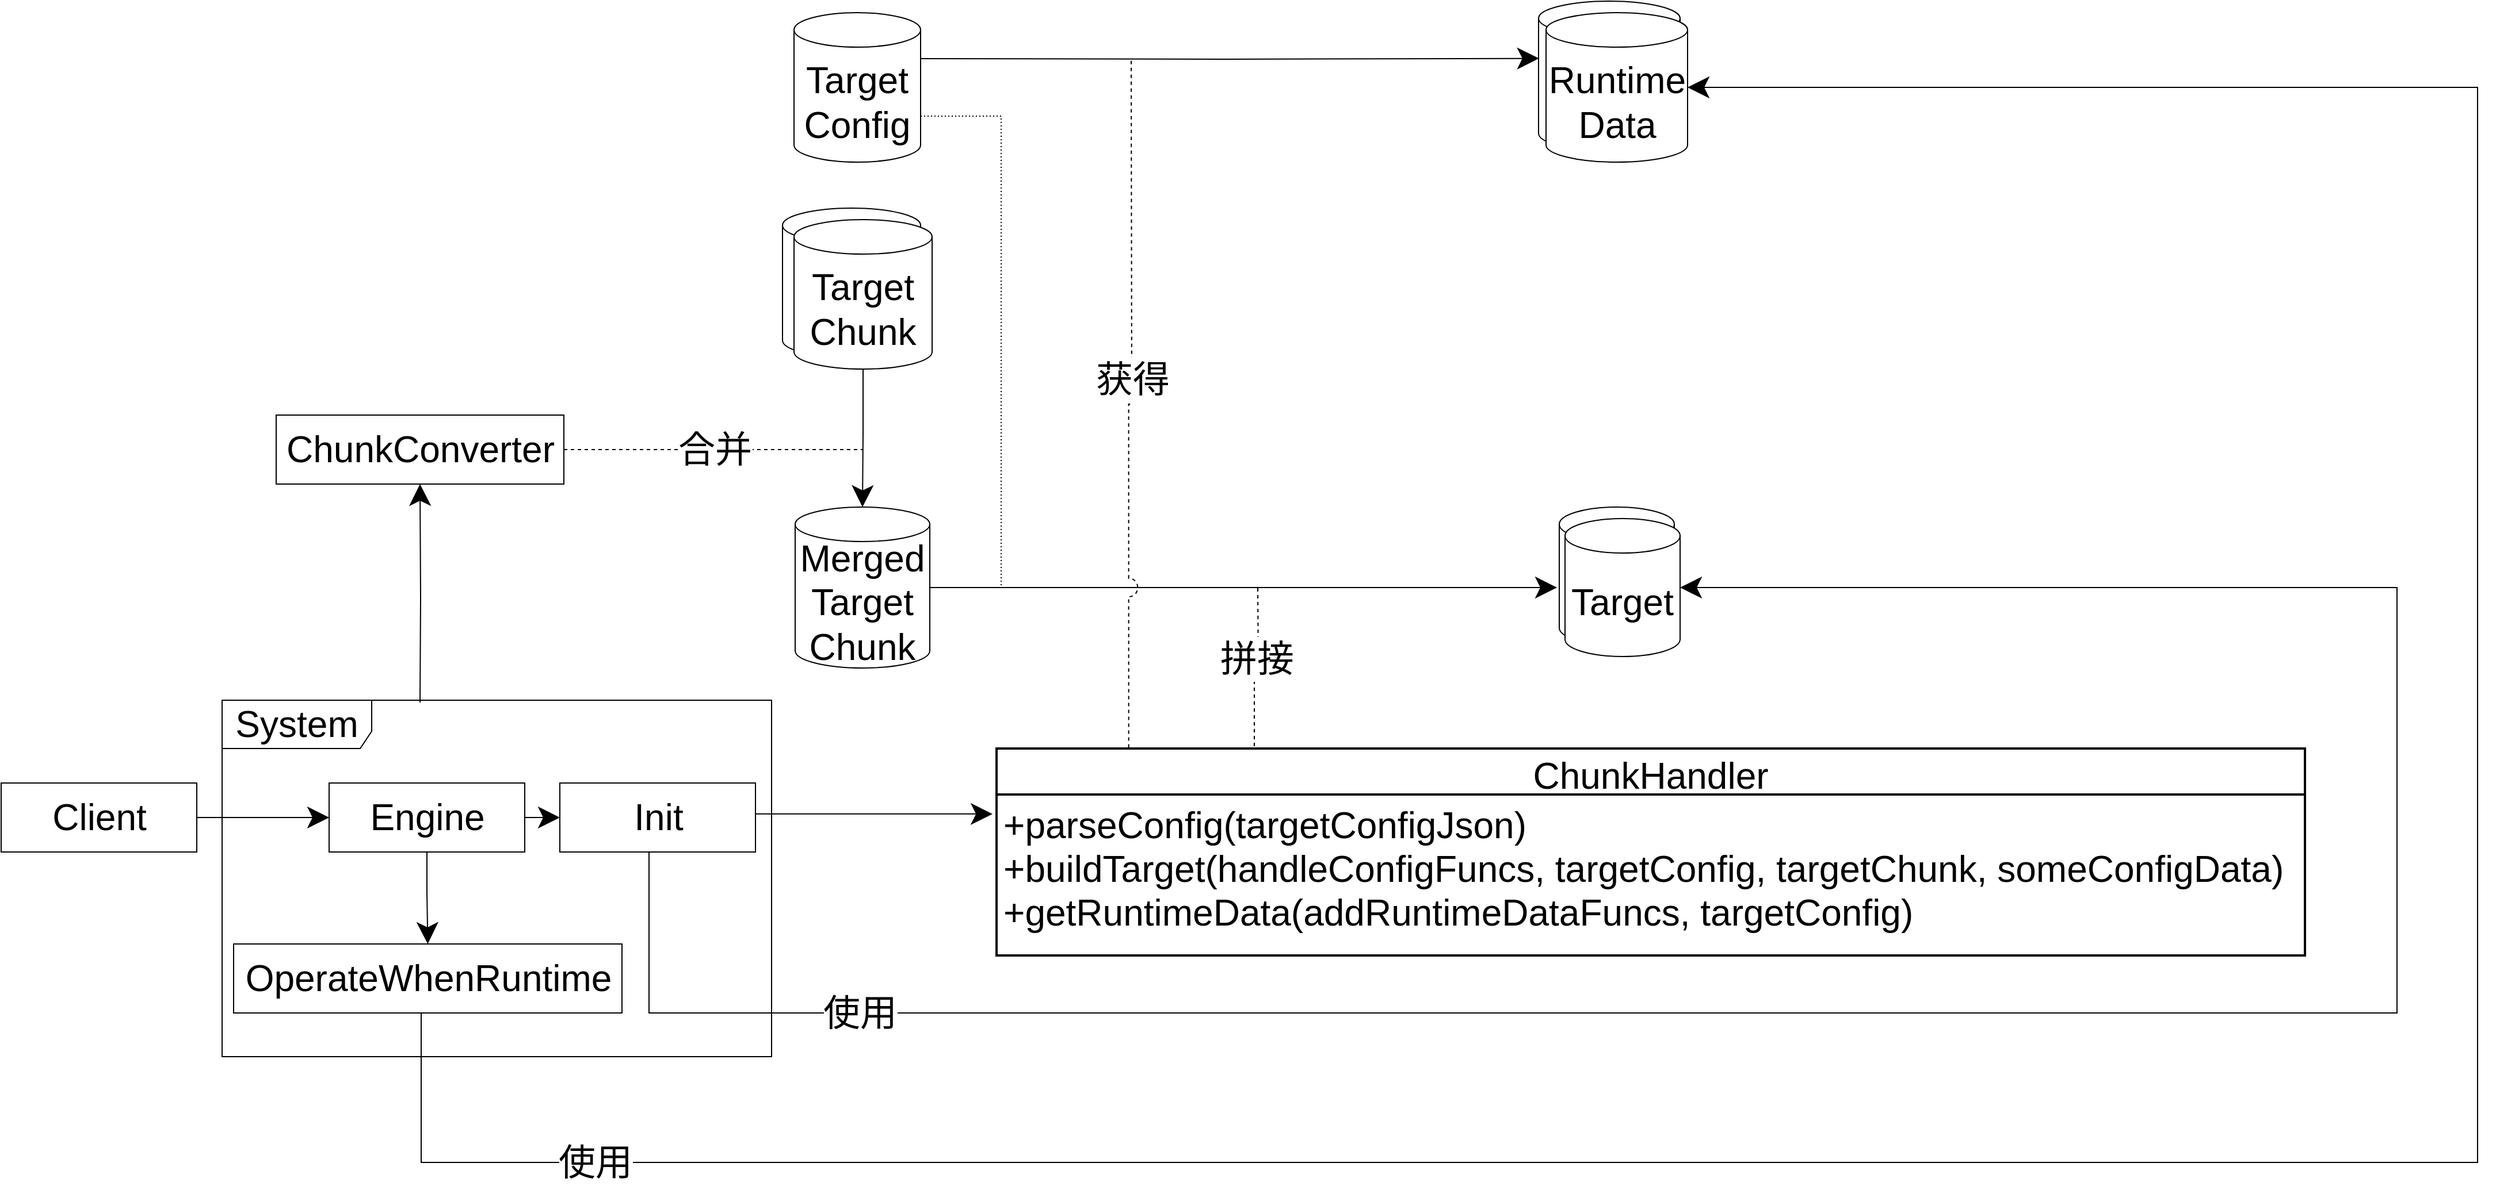 <mxfile version="14.6.13" type="device"><diagram id="smxkf3WdtkahfNl1DTkC" name="第 1 页"><mxGraphModel dx="1301" dy="2171" grid="1" gridSize="10" guides="1" tooltips="1" connect="1" arrows="1" fold="1" page="1" pageScale="1" pageWidth="827" pageHeight="1169" math="0" shadow="0"><root><mxCell id="0"/><mxCell id="1" parent="0"/><mxCell id="j_ABhK45ZAO16KS0vzi4-1" value="&lt;font&gt;&lt;span style=&quot;font-size: 32px&quot;&gt;&lt;br&gt;&lt;/span&gt;&lt;/font&gt;" style="shape=cylinder3;whiteSpace=wrap;html=1;boundedLbl=1;backgroundOutline=1;size=15;" vertex="1" parent="1"><mxGeometry x="1724" y="-50" width="123" height="130" as="geometry"/></mxCell><mxCell id="nI9HO5emVOZ3z6FylGHY-1" value="&lt;font style=&quot;font-size: 32px&quot;&gt;Target&lt;br&gt;&lt;/font&gt;" style="shape=cylinder3;whiteSpace=wrap;html=1;boundedLbl=1;backgroundOutline=1;size=15;" parent="1" vertex="1"><mxGeometry x="1742" y="390" width="100" height="120" as="geometry"/></mxCell><mxCell id="ykQTxB14VH6ChyCrKVpr-23" value="ChunkHandler" style="swimlane;childLayout=stackLayout;horizontal=1;startSize=40;horizontalStack=0;rounded=0;fontSize=32;fontStyle=0;strokeWidth=2;resizeParent=0;resizeLast=1;shadow=0;dashed=0;align=center;" parent="1" vertex="1"><mxGeometry x="1253" y="600" width="1137" height="180" as="geometry"/></mxCell><mxCell id="ykQTxB14VH6ChyCrKVpr-24" value="+parseConfig(targetConfigJson)&#10;+buildTarget(handleConfigFuncs, targetConfig, targetChunk, someConfigData)&#10;+getRuntimeData(addRuntimeDataFuncs, targetConfig)" style="align=left;strokeColor=none;fillColor=none;spacingLeft=4;fontSize=32;verticalAlign=top;resizable=0;rotatable=0;part=1;" parent="ykQTxB14VH6ChyCrKVpr-23" vertex="1"><mxGeometry y="40" width="1137" height="140" as="geometry"/></mxCell><mxCell id="ykQTxB14VH6ChyCrKVpr-95" value="&lt;font style=&quot;font-size: 32px&quot;&gt;System&lt;/font&gt;" style="shape=umlFrame;whiteSpace=wrap;html=1;width=130;height=42;fontSize=32;" parent="1" vertex="1"><mxGeometry x="580" y="558" width="477.5" height="310" as="geometry"/></mxCell><mxCell id="ykQTxB14VH6ChyCrKVpr-53" value="" style="shape=cylinder3;whiteSpace=wrap;html=1;boundedLbl=1;backgroundOutline=1;size=15;" parent="1" vertex="1"><mxGeometry x="1067" y="130" width="120" height="130" as="geometry"/></mxCell><mxCell id="ykQTxB14VH6ChyCrKVpr-1" value="" style="edgeStyle=orthogonalEdgeStyle;rounded=0;orthogonalLoop=1;jettySize=auto;html=1;startSize=16;endSize=16;entryX=0;entryY=0.5;entryDx=0;entryDy=0;" parent="1" source="ykQTxB14VH6ChyCrKVpr-2" target="ykQTxB14VH6ChyCrKVpr-92" edge="1"><mxGeometry relative="1" as="geometry"><mxPoint x="603" y="654.92" as="targetPoint"/></mxGeometry></mxCell><mxCell id="ykQTxB14VH6ChyCrKVpr-2" value="Client" style="html=1;fontSize=32;" parent="1" vertex="1"><mxGeometry x="388" y="630.0" width="170" height="60" as="geometry"/></mxCell><mxCell id="ykQTxB14VH6ChyCrKVpr-45" style="edgeStyle=orthogonalEdgeStyle;rounded=0;orthogonalLoop=1;jettySize=auto;html=1;endArrow=classic;endFill=1;startSize=16;endSize=16;entryX=0.003;entryY=0.383;entryDx=0;entryDy=0;entryPerimeter=0;" parent="1" edge="1" target="j_ABhK45ZAO16KS0vzi4-1"><mxGeometry relative="1" as="geometry"><mxPoint x="1187" as="sourcePoint"/><mxPoint x="1720" as="targetPoint"/></mxGeometry></mxCell><mxCell id="ykQTxB14VH6ChyCrKVpr-48" style="edgeStyle=orthogonalEdgeStyle;rounded=0;orthogonalLoop=1;jettySize=auto;html=1;entryX=1;entryY=0.5;entryDx=0;entryDy=0;entryPerimeter=0;endArrow=none;endFill=0;startSize=16;endSize=16;exitX=1;exitY=0;exitDx=0;exitDy=90;exitPerimeter=0;dashed=1;dashPattern=1 2;" parent="1" source="ykQTxB14VH6ChyCrKVpr-5" target="ykQTxB14VH6ChyCrKVpr-18" edge="1"><mxGeometry relative="1" as="geometry"><Array as="points"><mxPoint x="1257" y="50"/><mxPoint x="1257" y="460"/></Array></mxGeometry></mxCell><mxCell id="ykQTxB14VH6ChyCrKVpr-5" value="&lt;font&gt;&lt;span style=&quot;font-size: 32px&quot;&gt;Target Config&lt;/span&gt;&lt;/font&gt;" style="shape=cylinder3;whiteSpace=wrap;html=1;boundedLbl=1;backgroundOutline=1;size=15;" parent="1" vertex="1"><mxGeometry x="1077" y="-40" width="110" height="130" as="geometry"/></mxCell><mxCell id="ykQTxB14VH6ChyCrKVpr-12" style="edgeStyle=orthogonalEdgeStyle;rounded=0;orthogonalLoop=1;jettySize=auto;html=1;entryX=0.5;entryY=1;entryDx=0;entryDy=0;endSize=16;startSize=16;" parent="1" target="ykQTxB14VH6ChyCrKVpr-11" edge="1"><mxGeometry relative="1" as="geometry"><mxPoint x="752" y="560" as="sourcePoint"/></mxGeometry></mxCell><mxCell id="ykQTxB14VH6ChyCrKVpr-55" style="edgeStyle=orthogonalEdgeStyle;rounded=0;jumpStyle=arc;jumpSize=22;orthogonalLoop=1;jettySize=auto;html=1;entryX=1;entryY=0.5;entryDx=0;entryDy=0;entryPerimeter=0;endArrow=classic;endFill=1;startSize=16;endSize=16;exitX=0.5;exitY=1;exitDx=0;exitDy=0;" parent="1" source="ykQTxB14VH6ChyCrKVpr-94" target="ykQTxB14VH6ChyCrKVpr-44" edge="1"><mxGeometry relative="1" as="geometry"><mxPoint x="818" y="800" as="sourcePoint"/><Array as="points"><mxPoint x="753" y="960"/><mxPoint x="2540" y="960"/><mxPoint x="2540" y="25"/></Array></mxGeometry></mxCell><mxCell id="ykQTxB14VH6ChyCrKVpr-57" value="&lt;font style=&quot;font-size: 32px&quot;&gt;使用&lt;/font&gt;" style="edgeLabel;html=1;align=center;verticalAlign=middle;resizable=0;points=[];" parent="ykQTxB14VH6ChyCrKVpr-55" vertex="1" connectable="0"><mxGeometry x="-0.69" y="2" relative="1" as="geometry"><mxPoint x="-263" y="2" as="offset"/></mxGeometry></mxCell><mxCell id="ykQTxB14VH6ChyCrKVpr-56" style="edgeStyle=orthogonalEdgeStyle;rounded=0;jumpStyle=arc;jumpSize=22;orthogonalLoop=1;jettySize=auto;html=1;entryX=1;entryY=0.5;entryDx=0;entryDy=0;entryPerimeter=0;endArrow=classic;endFill=1;startSize=16;endSize=16;exitX=0.5;exitY=1;exitDx=0;exitDy=0;" parent="1" source="ykQTxB14VH6ChyCrKVpr-93" target="ykQTxB14VH6ChyCrKVpr-40" edge="1"><mxGeometry relative="1" as="geometry"><mxPoint x="710.5" y="800" as="sourcePoint"/><Array as="points"><mxPoint x="951" y="830"/><mxPoint x="2470" y="830"/><mxPoint x="2470" y="460"/></Array></mxGeometry></mxCell><mxCell id="ykQTxB14VH6ChyCrKVpr-32" style="edgeStyle=orthogonalEdgeStyle;rounded=0;orthogonalLoop=1;jettySize=auto;html=1;startSize=16;endSize=16;endArrow=none;endFill=0;dashed=1;" parent="1" source="ykQTxB14VH6ChyCrKVpr-11" edge="1"><mxGeometry relative="1" as="geometry"><mxPoint x="1137" y="340" as="targetPoint"/></mxGeometry></mxCell><mxCell id="ykQTxB14VH6ChyCrKVpr-33" value="&lt;span style=&quot;font-size: 32px&quot;&gt;合并&lt;/span&gt;" style="edgeLabel;html=1;align=center;verticalAlign=middle;resizable=0;points=[];" parent="ykQTxB14VH6ChyCrKVpr-32" vertex="1" connectable="0"><mxGeometry x="0.004" y="1" relative="1" as="geometry"><mxPoint as="offset"/></mxGeometry></mxCell><mxCell id="ykQTxB14VH6ChyCrKVpr-11" value="ChunkConverter" style="html=1;fontSize=32;" parent="1" vertex="1"><mxGeometry x="627" y="310" width="250" height="60" as="geometry"/></mxCell><mxCell id="ykQTxB14VH6ChyCrKVpr-31" style="edgeStyle=orthogonalEdgeStyle;rounded=0;orthogonalLoop=1;jettySize=auto;html=1;entryX=0.5;entryY=0;entryDx=0;entryDy=0;entryPerimeter=0;startSize=16;endSize=16;" parent="1" source="ykQTxB14VH6ChyCrKVpr-13" target="ykQTxB14VH6ChyCrKVpr-18" edge="1"><mxGeometry relative="1" as="geometry"/></mxCell><mxCell id="ykQTxB14VH6ChyCrKVpr-13" value="&lt;font style=&quot;font-size: 32px&quot;&gt;Target Chunk&lt;/font&gt;" style="shape=cylinder3;whiteSpace=wrap;html=1;boundedLbl=1;backgroundOutline=1;size=15;" parent="1" vertex="1"><mxGeometry x="1077" y="140" width="120" height="130" as="geometry"/></mxCell><mxCell id="ykQTxB14VH6ChyCrKVpr-41" style="edgeStyle=orthogonalEdgeStyle;rounded=0;orthogonalLoop=1;jettySize=auto;html=1;endArrow=classic;endFill=1;startSize=16;endSize=16;" parent="1" source="ykQTxB14VH6ChyCrKVpr-18" edge="1"><mxGeometry relative="1" as="geometry"><mxPoint x="1740" y="460" as="targetPoint"/></mxGeometry></mxCell><mxCell id="ykQTxB14VH6ChyCrKVpr-18" value="&lt;font style=&quot;font-size: 32px&quot;&gt;Merged Target&lt;br&gt;Chunk&lt;br&gt;&lt;/font&gt;" style="shape=cylinder3;whiteSpace=wrap;html=1;boundedLbl=1;backgroundOutline=1;size=15;" parent="1" vertex="1"><mxGeometry x="1078" y="390" width="117" height="140" as="geometry"/></mxCell><mxCell id="ykQTxB14VH6ChyCrKVpr-49" style="edgeStyle=orthogonalEdgeStyle;rounded=0;orthogonalLoop=1;jettySize=auto;html=1;endArrow=none;endFill=0;startSize=16;endSize=16;exitX=0.101;exitY=-0.004;exitDx=0;exitDy=0;exitPerimeter=0;dashed=1;jumpStyle=arc;jumpSize=16;" parent="1" source="ykQTxB14VH6ChyCrKVpr-23" edge="1"><mxGeometry relative="1" as="geometry"><mxPoint x="1370" as="targetPoint"/></mxGeometry></mxCell><mxCell id="ykQTxB14VH6ChyCrKVpr-51" value="&lt;font style=&quot;font-size: 32px&quot;&gt;获得&lt;/font&gt;" style="edgeLabel;html=1;align=center;verticalAlign=middle;resizable=0;points=[];" parent="ykQTxB14VH6ChyCrKVpr-49" vertex="1" connectable="0"><mxGeometry x="0.073" relative="1" as="geometry"><mxPoint as="offset"/></mxGeometry></mxCell><mxCell id="ykQTxB14VH6ChyCrKVpr-50" style="edgeStyle=orthogonalEdgeStyle;rounded=0;orthogonalLoop=1;jettySize=auto;html=1;dashed=1;endArrow=none;endFill=0;startSize=16;endSize=16;exitX=0.197;exitY=-0.011;exitDx=0;exitDy=0;exitPerimeter=0;jumpStyle=arc;jumpSize=22;" parent="1" source="ykQTxB14VH6ChyCrKVpr-23" edge="1"><mxGeometry relative="1" as="geometry"><mxPoint x="1480" y="460" as="targetPoint"/></mxGeometry></mxCell><mxCell id="ykQTxB14VH6ChyCrKVpr-52" value="&lt;font style=&quot;font-size: 32px&quot;&gt;拼接&lt;/font&gt;" style="edgeLabel;html=1;align=center;verticalAlign=middle;resizable=0;points=[];" parent="ykQTxB14VH6ChyCrKVpr-50" vertex="1" connectable="0"><mxGeometry x="0.484" y="-1" relative="1" as="geometry"><mxPoint x="-3" y="25" as="offset"/></mxGeometry></mxCell><mxCell id="ykQTxB14VH6ChyCrKVpr-26" style="edgeStyle=orthogonalEdgeStyle;rounded=0;orthogonalLoop=1;jettySize=auto;html=1;startSize=16;endSize=16;exitX=1;exitY=0.5;exitDx=0;exitDy=0;entryX=-0.003;entryY=0.121;entryDx=0;entryDy=0;entryPerimeter=0;" parent="1" source="ykQTxB14VH6ChyCrKVpr-93" target="ykQTxB14VH6ChyCrKVpr-24" edge="1"><mxGeometry relative="1" as="geometry"><mxPoint x="895.5" y="590.143" as="sourcePoint"/><mxPoint x="1115.5" y="590" as="targetPoint"/><Array as="points"><mxPoint x="1037" y="657"/></Array></mxGeometry></mxCell><mxCell id="ykQTxB14VH6ChyCrKVpr-40" value="&lt;font style=&quot;font-size: 32px&quot;&gt;Target&lt;br&gt;&lt;/font&gt;" style="shape=cylinder3;whiteSpace=wrap;html=1;boundedLbl=1;backgroundOutline=1;size=15;" parent="1" vertex="1"><mxGeometry x="1747" y="400" width="100" height="120" as="geometry"/></mxCell><mxCell id="ykQTxB14VH6ChyCrKVpr-44" value="&lt;font&gt;&lt;span style=&quot;font-size: 32px&quot;&gt;Runtime&lt;br&gt;Data&lt;br&gt;&lt;/span&gt;&lt;/font&gt;" style="shape=cylinder3;whiteSpace=wrap;html=1;boundedLbl=1;backgroundOutline=1;size=15;" parent="1" vertex="1"><mxGeometry x="1730.5" y="-40" width="123" height="130" as="geometry"/></mxCell><mxCell id="ykQTxB14VH6ChyCrKVpr-58" value="&lt;font style=&quot;font-size: 32px&quot;&gt;使用&lt;/font&gt;" style="edgeLabel;html=1;align=center;verticalAlign=middle;resizable=0;points=[];" parent="1" vertex="1" connectable="0"><mxGeometry x="1131.997" y="800.0" as="geometry"><mxPoint x="2" y="30" as="offset"/></mxGeometry></mxCell><mxCell id="ykQTxB14VH6ChyCrKVpr-90" value="" style="edgeStyle=orthogonalEdgeStyle;rounded=0;orthogonalLoop=1;jettySize=auto;html=1;endSize=16;startSize=16;" parent="1" source="ykQTxB14VH6ChyCrKVpr-92" target="ykQTxB14VH6ChyCrKVpr-93" edge="1"><mxGeometry relative="1" as="geometry"/></mxCell><mxCell id="ykQTxB14VH6ChyCrKVpr-91" value="" style="edgeStyle=orthogonalEdgeStyle;rounded=0;orthogonalLoop=1;jettySize=auto;html=1;endSize=16;startSize=16;" parent="1" source="ykQTxB14VH6ChyCrKVpr-92" target="ykQTxB14VH6ChyCrKVpr-94" edge="1"><mxGeometry relative="1" as="geometry"/></mxCell><mxCell id="ykQTxB14VH6ChyCrKVpr-92" value="Engine" style="html=1;fontSize=32;" parent="1" vertex="1"><mxGeometry x="673" y="630.0" width="170" height="60" as="geometry"/></mxCell><mxCell id="ykQTxB14VH6ChyCrKVpr-93" value="Init" style="html=1;fontSize=32;" parent="1" vertex="1"><mxGeometry x="873.5" y="630.0" width="170" height="60" as="geometry"/></mxCell><mxCell id="ykQTxB14VH6ChyCrKVpr-94" value="OperateWhenRuntime" style="html=1;fontSize=32;" parent="1" vertex="1"><mxGeometry x="590" y="770" width="337.5" height="60" as="geometry"/></mxCell></root></mxGraphModel></diagram></mxfile>